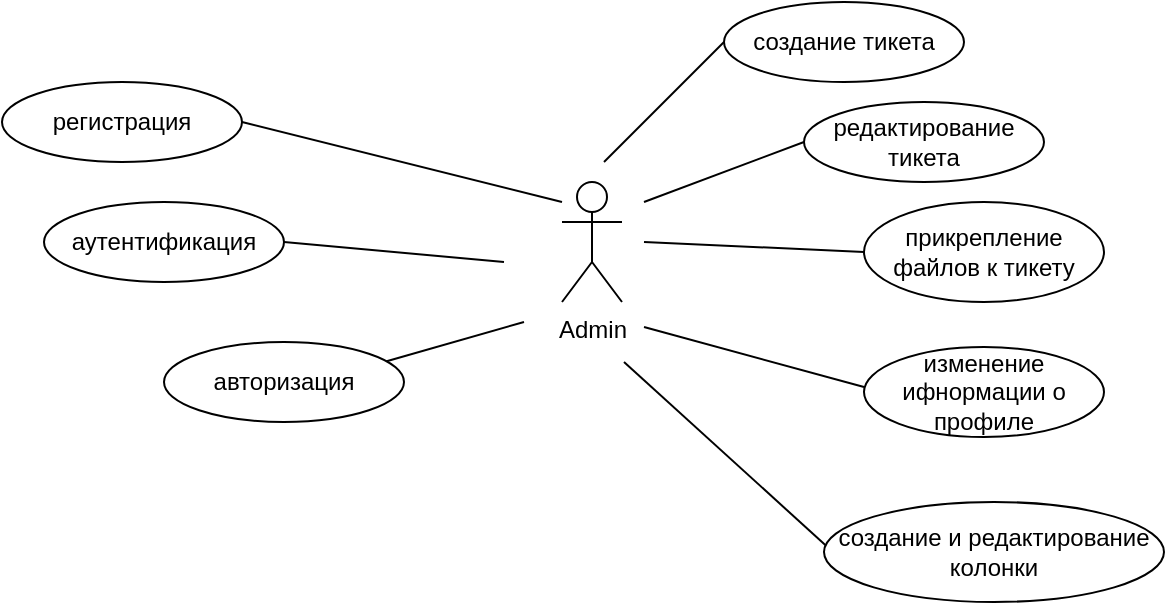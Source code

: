 <mxfile version="24.4.0" type="device">
  <diagram name="Страница — 1" id="GHeKDF_8-rFBuXpnMphb">
    <mxGraphModel dx="808" dy="484" grid="1" gridSize="10" guides="1" tooltips="1" connect="1" arrows="1" fold="1" page="1" pageScale="1" pageWidth="827" pageHeight="1169" math="0" shadow="0">
      <root>
        <mxCell id="0" />
        <mxCell id="1" parent="0" />
        <mxCell id="wzPCYvTYhZaI_wkzWDKY-1" value="Admin" style="shape=umlActor;verticalLabelPosition=bottom;verticalAlign=top;html=1;outlineConnect=0;" vertex="1" parent="1">
          <mxGeometry x="399" y="210" width="30" height="60" as="geometry" />
        </mxCell>
        <mxCell id="wzPCYvTYhZaI_wkzWDKY-2" value="" style="endArrow=none;html=1;rounded=0;" edge="1" parent="1">
          <mxGeometry width="50" height="50" relative="1" as="geometry">
            <mxPoint x="239" y="180" as="sourcePoint" />
            <mxPoint x="399" y="220" as="targetPoint" />
          </mxGeometry>
        </mxCell>
        <mxCell id="wzPCYvTYhZaI_wkzWDKY-3" value="регистрация" style="ellipse;whiteSpace=wrap;html=1;" vertex="1" parent="1">
          <mxGeometry x="119" y="160" width="120" height="40" as="geometry" />
        </mxCell>
        <mxCell id="wzPCYvTYhZaI_wkzWDKY-4" value="" style="endArrow=none;html=1;rounded=0;" edge="1" parent="1">
          <mxGeometry width="50" height="50" relative="1" as="geometry">
            <mxPoint x="260" y="240" as="sourcePoint" />
            <mxPoint x="370" y="250" as="targetPoint" />
          </mxGeometry>
        </mxCell>
        <mxCell id="wzPCYvTYhZaI_wkzWDKY-5" value="аутентификация" style="ellipse;whiteSpace=wrap;html=1;" vertex="1" parent="1">
          <mxGeometry x="140" y="220" width="120" height="40" as="geometry" />
        </mxCell>
        <mxCell id="wzPCYvTYhZaI_wkzWDKY-6" value="" style="endArrow=none;html=1;rounded=0;" edge="1" parent="1">
          <mxGeometry width="50" height="50" relative="1" as="geometry">
            <mxPoint x="310" y="300" as="sourcePoint" />
            <mxPoint x="380" y="280" as="targetPoint" />
          </mxGeometry>
        </mxCell>
        <mxCell id="wzPCYvTYhZaI_wkzWDKY-7" value="авторизация" style="ellipse;whiteSpace=wrap;html=1;" vertex="1" parent="1">
          <mxGeometry x="200" y="290" width="120" height="40" as="geometry" />
        </mxCell>
        <mxCell id="wzPCYvTYhZaI_wkzWDKY-8" value="" style="endArrow=none;html=1;rounded=0;" edge="1" parent="1">
          <mxGeometry width="50" height="50" relative="1" as="geometry">
            <mxPoint x="420" y="200" as="sourcePoint" />
            <mxPoint x="480" y="140" as="targetPoint" />
          </mxGeometry>
        </mxCell>
        <mxCell id="wzPCYvTYhZaI_wkzWDKY-9" value="создание тикета" style="ellipse;whiteSpace=wrap;html=1;" vertex="1" parent="1">
          <mxGeometry x="480" y="120" width="120" height="40" as="geometry" />
        </mxCell>
        <mxCell id="wzPCYvTYhZaI_wkzWDKY-10" value="редактирование тикета" style="ellipse;whiteSpace=wrap;html=1;" vertex="1" parent="1">
          <mxGeometry x="520" y="170" width="120" height="40" as="geometry" />
        </mxCell>
        <mxCell id="wzPCYvTYhZaI_wkzWDKY-11" value="" style="endArrow=none;html=1;rounded=0;entryX=0;entryY=0.5;entryDx=0;entryDy=0;" edge="1" parent="1" target="wzPCYvTYhZaI_wkzWDKY-10">
          <mxGeometry width="50" height="50" relative="1" as="geometry">
            <mxPoint x="440" y="220" as="sourcePoint" />
            <mxPoint x="530" y="260" as="targetPoint" />
          </mxGeometry>
        </mxCell>
        <mxCell id="wzPCYvTYhZaI_wkzWDKY-12" value="прикрепление файлов к тикету" style="ellipse;whiteSpace=wrap;html=1;" vertex="1" parent="1">
          <mxGeometry x="550" y="220" width="120" height="50" as="geometry" />
        </mxCell>
        <mxCell id="wzPCYvTYhZaI_wkzWDKY-13" value="" style="endArrow=none;html=1;rounded=0;entryX=0;entryY=0.5;entryDx=0;entryDy=0;" edge="1" parent="1" target="wzPCYvTYhZaI_wkzWDKY-12">
          <mxGeometry width="50" height="50" relative="1" as="geometry">
            <mxPoint x="440" y="240" as="sourcePoint" />
            <mxPoint x="530" y="240" as="targetPoint" />
          </mxGeometry>
        </mxCell>
        <mxCell id="wzPCYvTYhZaI_wkzWDKY-14" value="" style="endArrow=none;html=1;rounded=0;" edge="1" parent="1">
          <mxGeometry width="50" height="50" relative="1" as="geometry">
            <mxPoint x="440" y="282.5" as="sourcePoint" />
            <mxPoint x="550" y="312.5" as="targetPoint" />
          </mxGeometry>
        </mxCell>
        <mxCell id="wzPCYvTYhZaI_wkzWDKY-15" value="изменение ифнормации о профиле" style="ellipse;whiteSpace=wrap;html=1;" vertex="1" parent="1">
          <mxGeometry x="550" y="292.5" width="120" height="45" as="geometry" />
        </mxCell>
        <mxCell id="wzPCYvTYhZaI_wkzWDKY-16" value="" style="endArrow=none;html=1;rounded=0;" edge="1" parent="1">
          <mxGeometry width="50" height="50" relative="1" as="geometry">
            <mxPoint x="540" y="400" as="sourcePoint" />
            <mxPoint x="430" y="300" as="targetPoint" />
          </mxGeometry>
        </mxCell>
        <mxCell id="wzPCYvTYhZaI_wkzWDKY-17" value="создание и редактирование колонки" style="ellipse;whiteSpace=wrap;html=1;" vertex="1" parent="1">
          <mxGeometry x="530" y="370" width="170" height="50" as="geometry" />
        </mxCell>
      </root>
    </mxGraphModel>
  </diagram>
</mxfile>
